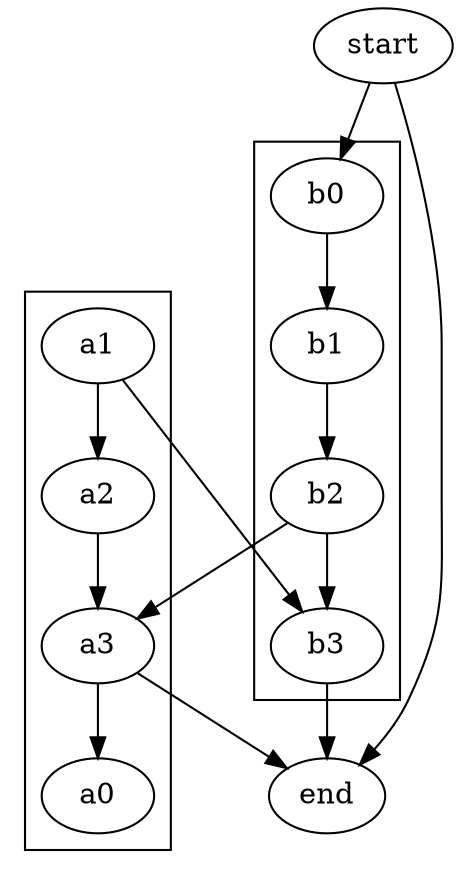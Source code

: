 digraph G {
	subgraph cluster_0 {
		a0;
		a1 -> a2 -> a3;
	}
	subgraph cluster_1 {
		b0 -> b1 -> b2 -> b3;
	}
	start -> b0;
	a1 -> b3;
	b2 -> a3;
	a3 -> a0;
	a3 -> end;
	b3 -> end;
	start -> end;
}